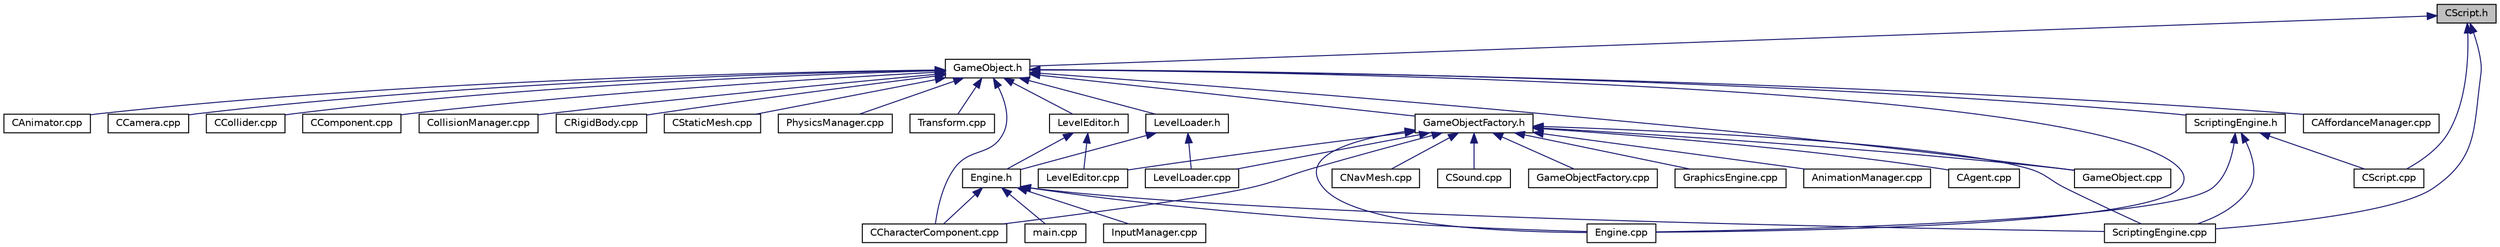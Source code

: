digraph "CScript.h"
{
 // LATEX_PDF_SIZE
  edge [fontname="Helvetica",fontsize="10",labelfontname="Helvetica",labelfontsize="10"];
  node [fontname="Helvetica",fontsize="10",shape=record];
  Node49 [label="CScript.h",height=0.2,width=0.4,color="black", fillcolor="grey75", style="filled", fontcolor="black",tooltip="Lua Script Component."];
  Node49 -> Node50 [dir="back",color="midnightblue",fontsize="10",style="solid",fontname="Helvetica"];
  Node50 [label="GameObject.h",height=0.2,width=0.4,color="black", fillcolor="white", style="filled",URL="$_game_object_8h.html",tooltip=" "];
  Node50 -> Node51 [dir="back",color="midnightblue",fontsize="10",style="solid",fontname="Helvetica"];
  Node51 [label="GameObjectFactory.h",height=0.2,width=0.4,color="black", fillcolor="white", style="filled",URL="$_game_object_factory_8h.html",tooltip="A singleton factory class to produce all GameObjects, store them in memory, and allow access to them."];
  Node51 -> Node52 [dir="back",color="midnightblue",fontsize="10",style="solid",fontname="Helvetica"];
  Node52 [label="AnimationManager.cpp",height=0.2,width=0.4,color="black", fillcolor="white", style="filled",URL="$_animation_manager_8cpp.html",tooltip=" "];
  Node51 -> Node53 [dir="back",color="midnightblue",fontsize="10",style="solid",fontname="Helvetica"];
  Node53 [label="CAgent.cpp",height=0.2,width=0.4,color="black", fillcolor="white", style="filled",URL="$_c_agent_8cpp.html",tooltip=" "];
  Node51 -> Node54 [dir="back",color="midnightblue",fontsize="10",style="solid",fontname="Helvetica"];
  Node54 [label="CCharacterComponent.cpp",height=0.2,width=0.4,color="black", fillcolor="white", style="filled",URL="$_c_character_component_8cpp.html",tooltip=" "];
  Node51 -> Node55 [dir="back",color="midnightblue",fontsize="10",style="solid",fontname="Helvetica"];
  Node55 [label="CNavMesh.cpp",height=0.2,width=0.4,color="black", fillcolor="white", style="filled",URL="$_c_nav_mesh_8cpp.html",tooltip=" "];
  Node51 -> Node56 [dir="back",color="midnightblue",fontsize="10",style="solid",fontname="Helvetica"];
  Node56 [label="CSound.cpp",height=0.2,width=0.4,color="black", fillcolor="white", style="filled",URL="$_c_sound_8cpp.html",tooltip=" "];
  Node51 -> Node57 [dir="back",color="midnightblue",fontsize="10",style="solid",fontname="Helvetica"];
  Node57 [label="Engine.cpp",height=0.2,width=0.4,color="black", fillcolor="white", style="filled",URL="$_engine_8cpp.html",tooltip=" "];
  Node51 -> Node58 [dir="back",color="midnightblue",fontsize="10",style="solid",fontname="Helvetica"];
  Node58 [label="GameObject.cpp",height=0.2,width=0.4,color="black", fillcolor="white", style="filled",URL="$_game_object_8cpp.html",tooltip=" "];
  Node51 -> Node59 [dir="back",color="midnightblue",fontsize="10",style="solid",fontname="Helvetica"];
  Node59 [label="GameObjectFactory.cpp",height=0.2,width=0.4,color="black", fillcolor="white", style="filled",URL="$_game_object_factory_8cpp.html",tooltip=" "];
  Node51 -> Node60 [dir="back",color="midnightblue",fontsize="10",style="solid",fontname="Helvetica"];
  Node60 [label="GraphicsEngine.cpp",height=0.2,width=0.4,color="black", fillcolor="white", style="filled",URL="$_graphics_engine_8cpp.html",tooltip=" "];
  Node51 -> Node61 [dir="back",color="midnightblue",fontsize="10",style="solid",fontname="Helvetica"];
  Node61 [label="LevelEditor.cpp",height=0.2,width=0.4,color="black", fillcolor="white", style="filled",URL="$_level_editor_8cpp.html",tooltip=" "];
  Node51 -> Node62 [dir="back",color="midnightblue",fontsize="10",style="solid",fontname="Helvetica"];
  Node62 [label="LevelLoader.cpp",height=0.2,width=0.4,color="black", fillcolor="white", style="filled",URL="$_level_loader_8cpp.html",tooltip=" "];
  Node51 -> Node63 [dir="back",color="midnightblue",fontsize="10",style="solid",fontname="Helvetica"];
  Node63 [label="ScriptingEngine.cpp",height=0.2,width=0.4,color="black", fillcolor="white", style="filled",URL="$_scripting_engine_8cpp.html",tooltip=" "];
  Node50 -> Node64 [dir="back",color="midnightblue",fontsize="10",style="solid",fontname="Helvetica"];
  Node64 [label="CAffordanceManager.cpp",height=0.2,width=0.4,color="black", fillcolor="white", style="filled",URL="$_c_affordance_manager_8cpp.html",tooltip=" "];
  Node50 -> Node65 [dir="back",color="midnightblue",fontsize="10",style="solid",fontname="Helvetica"];
  Node65 [label="CAnimator.cpp",height=0.2,width=0.4,color="black", fillcolor="white", style="filled",URL="$_c_animator_8cpp.html",tooltip=" "];
  Node50 -> Node66 [dir="back",color="midnightblue",fontsize="10",style="solid",fontname="Helvetica"];
  Node66 [label="CCamera.cpp",height=0.2,width=0.4,color="black", fillcolor="white", style="filled",URL="$_c_camera_8cpp.html",tooltip=" "];
  Node50 -> Node54 [dir="back",color="midnightblue",fontsize="10",style="solid",fontname="Helvetica"];
  Node50 -> Node67 [dir="back",color="midnightblue",fontsize="10",style="solid",fontname="Helvetica"];
  Node67 [label="LevelLoader.h",height=0.2,width=0.4,color="black", fillcolor="white", style="filled",URL="$_level_loader_8h.html",tooltip="Save and Load Editor to and from JSON."];
  Node67 -> Node68 [dir="back",color="midnightblue",fontsize="10",style="solid",fontname="Helvetica"];
  Node68 [label="Engine.h",height=0.2,width=0.4,color="black", fillcolor="white", style="filled",URL="$_engine_8h.html",tooltip="brief the Engine backend"];
  Node68 -> Node54 [dir="back",color="midnightblue",fontsize="10",style="solid",fontname="Helvetica"];
  Node68 -> Node57 [dir="back",color="midnightblue",fontsize="10",style="solid",fontname="Helvetica"];
  Node68 -> Node69 [dir="back",color="midnightblue",fontsize="10",style="solid",fontname="Helvetica"];
  Node69 [label="InputManager.cpp",height=0.2,width=0.4,color="black", fillcolor="white", style="filled",URL="$_input_manager_8cpp.html",tooltip=" "];
  Node68 -> Node70 [dir="back",color="midnightblue",fontsize="10",style="solid",fontname="Helvetica"];
  Node70 [label="main.cpp",height=0.2,width=0.4,color="black", fillcolor="white", style="filled",URL="$main_8cpp.html",tooltip=" "];
  Node68 -> Node63 [dir="back",color="midnightblue",fontsize="10",style="solid",fontname="Helvetica"];
  Node67 -> Node62 [dir="back",color="midnightblue",fontsize="10",style="solid",fontname="Helvetica"];
  Node50 -> Node71 [dir="back",color="midnightblue",fontsize="10",style="solid",fontname="Helvetica"];
  Node71 [label="LevelEditor.h",height=0.2,width=0.4,color="black", fillcolor="white", style="filled",URL="$_level_editor_8h.html",tooltip="Displays Ediotr Gui, Allows Player to Edit Gameobject variables."];
  Node71 -> Node68 [dir="back",color="midnightblue",fontsize="10",style="solid",fontname="Helvetica"];
  Node71 -> Node61 [dir="back",color="midnightblue",fontsize="10",style="solid",fontname="Helvetica"];
  Node50 -> Node72 [dir="back",color="midnightblue",fontsize="10",style="solid",fontname="Helvetica"];
  Node72 [label="CCollider.cpp",height=0.2,width=0.4,color="black", fillcolor="white", style="filled",URL="$_c_collider_8cpp.html",tooltip=" "];
  Node50 -> Node73 [dir="back",color="midnightblue",fontsize="10",style="solid",fontname="Helvetica"];
  Node73 [label="CComponent.cpp",height=0.2,width=0.4,color="black", fillcolor="white", style="filled",URL="$_c_component_8cpp.html",tooltip=" "];
  Node50 -> Node74 [dir="back",color="midnightblue",fontsize="10",style="solid",fontname="Helvetica"];
  Node74 [label="CollisionManager.cpp",height=0.2,width=0.4,color="black", fillcolor="white", style="filled",URL="$_collision_manager_8cpp.html",tooltip=" "];
  Node50 -> Node75 [dir="back",color="midnightblue",fontsize="10",style="solid",fontname="Helvetica"];
  Node75 [label="CRigidBody.cpp",height=0.2,width=0.4,color="black", fillcolor="white", style="filled",URL="$_c_rigid_body_8cpp.html",tooltip=" "];
  Node50 -> Node76 [dir="back",color="midnightblue",fontsize="10",style="solid",fontname="Helvetica"];
  Node76 [label="ScriptingEngine.h",height=0.2,width=0.4,color="black", fillcolor="white", style="filled",URL="$_scripting_engine_8h.html",tooltip=" "];
  Node76 -> Node77 [dir="back",color="midnightblue",fontsize="10",style="solid",fontname="Helvetica"];
  Node77 [label="CScript.cpp",height=0.2,width=0.4,color="black", fillcolor="white", style="filled",URL="$_c_script_8cpp.html",tooltip=" "];
  Node76 -> Node57 [dir="back",color="midnightblue",fontsize="10",style="solid",fontname="Helvetica"];
  Node76 -> Node63 [dir="back",color="midnightblue",fontsize="10",style="solid",fontname="Helvetica"];
  Node50 -> Node78 [dir="back",color="midnightblue",fontsize="10",style="solid",fontname="Helvetica"];
  Node78 [label="CStaticMesh.cpp",height=0.2,width=0.4,color="black", fillcolor="white", style="filled",URL="$_c_static_mesh_8cpp.html",tooltip=" "];
  Node50 -> Node57 [dir="back",color="midnightblue",fontsize="10",style="solid",fontname="Helvetica"];
  Node50 -> Node58 [dir="back",color="midnightblue",fontsize="10",style="solid",fontname="Helvetica"];
  Node50 -> Node79 [dir="back",color="midnightblue",fontsize="10",style="solid",fontname="Helvetica"];
  Node79 [label="PhysicsManager.cpp",height=0.2,width=0.4,color="black", fillcolor="white", style="filled",URL="$_physics_manager_8cpp.html",tooltip=" "];
  Node50 -> Node80 [dir="back",color="midnightblue",fontsize="10",style="solid",fontname="Helvetica"];
  Node80 [label="Transform.cpp",height=0.2,width=0.4,color="black", fillcolor="white", style="filled",URL="$_transform_8cpp.html",tooltip=" "];
  Node49 -> Node77 [dir="back",color="midnightblue",fontsize="10",style="solid",fontname="Helvetica"];
  Node49 -> Node63 [dir="back",color="midnightblue",fontsize="10",style="solid",fontname="Helvetica"];
}
